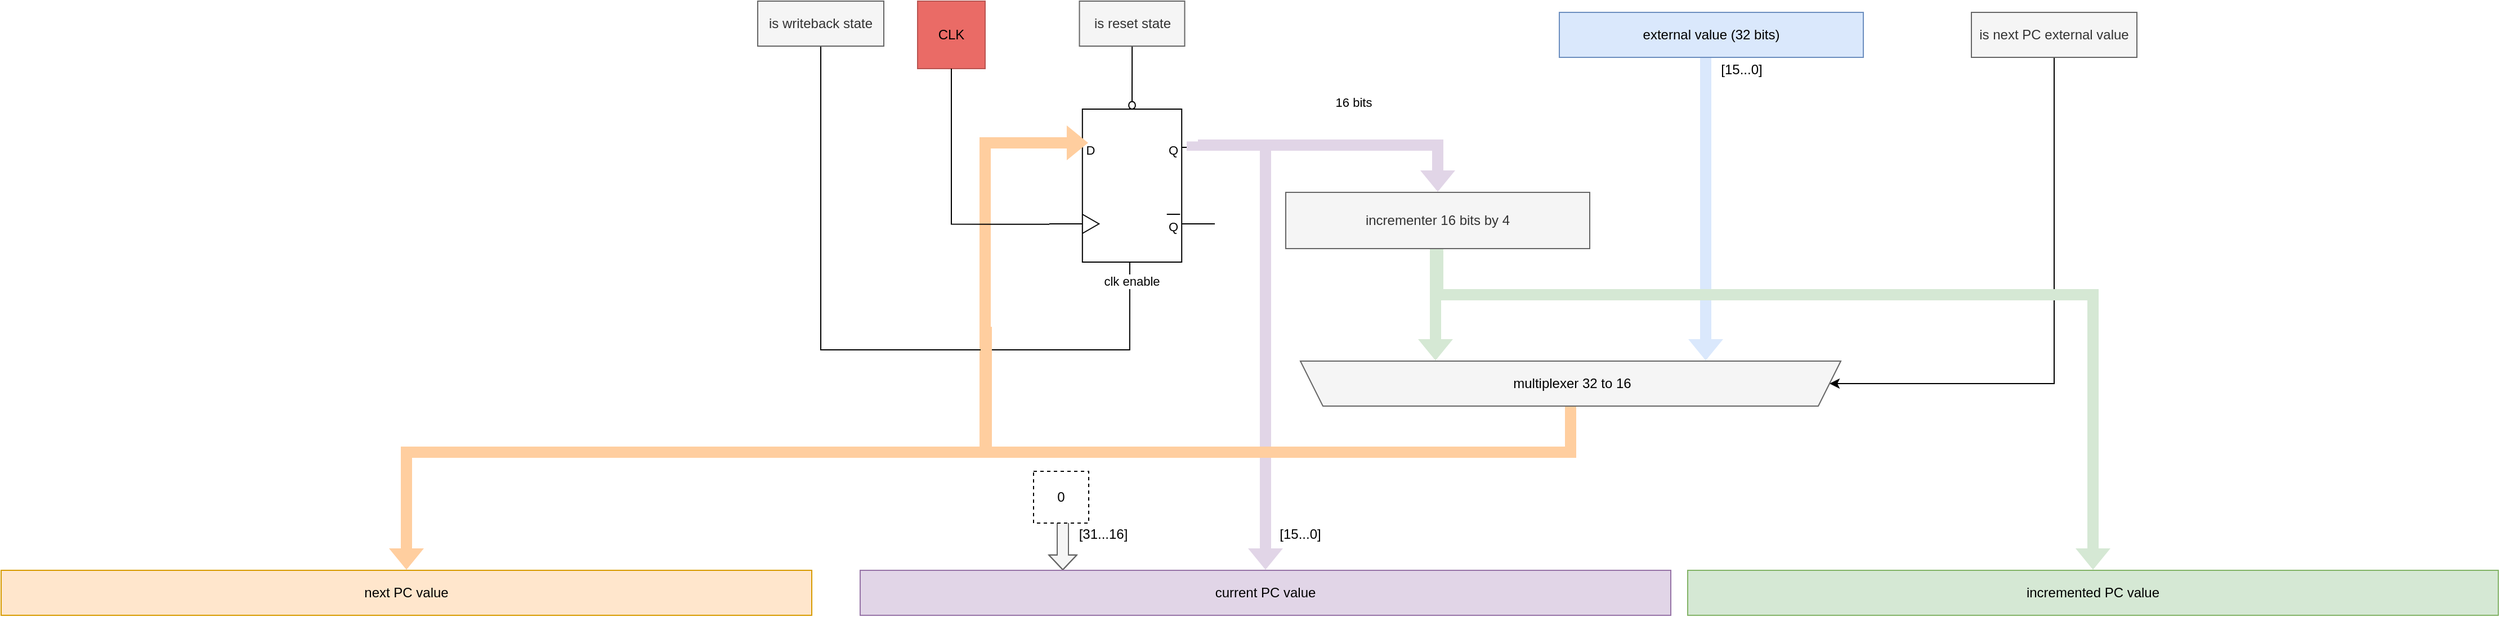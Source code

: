 <mxfile version="14.1.8" type="device"><diagram id="adJEKLRlYer7kBa7aCW-" name="Page-1"><mxGraphModel dx="2386" dy="706" grid="1" gridSize="7" guides="1" tooltips="1" connect="1" arrows="1" fold="1" page="1" pageScale="1" pageWidth="1169" pageHeight="827" math="0" shadow="0"><root><mxCell id="0"/><mxCell id="1" parent="0"/><mxCell id="4bw2hf1ekQQBQLF3ZsJQ-5" value="" style="verticalLabelPosition=bottom;shadow=0;dashed=0;align=center;html=1;verticalAlign=top;shape=mxgraph.electrical.logic_gates.d_type_flip-flop_with_clear;" parent="1" vertex="1"><mxGeometry x="7" y="189" width="147" height="153" as="geometry"/></mxCell><mxCell id="89nxLrC9uuYopCksTipK-20" style="edgeStyle=orthogonalEdgeStyle;shape=flexArrow;rounded=0;orthogonalLoop=1;jettySize=auto;html=1;entryX=0.25;entryY=1;entryDx=0;entryDy=0;strokeWidth=1;fillColor=#dae8fc;strokeColor=none;" parent="1" source="89nxLrC9uuYopCksTipK-1" target="89nxLrC9uuYopCksTipK-6" edge="1"><mxGeometry relative="1" as="geometry"><Array as="points"><mxPoint x="590" y="160"/></Array></mxGeometry></mxCell><mxCell id="89nxLrC9uuYopCksTipK-1" value="external value (32 bits)" style="rounded=0;whiteSpace=wrap;html=1;fillColor=#dae8fc;strokeColor=#6c8ebf;" parent="1" vertex="1"><mxGeometry x="460" y="120" width="270" height="40" as="geometry"/></mxCell><mxCell id="4bw2hf1ekQQBQLF3ZsJQ-4" style="edgeStyle=orthogonalEdgeStyle;rounded=0;orthogonalLoop=1;jettySize=auto;html=1;exitX=0.5;exitY=1;exitDx=0;exitDy=0;entryX=0;entryY=0.5;entryDx=0;entryDy=0;" parent="1" source="89nxLrC9uuYopCksTipK-2" target="89nxLrC9uuYopCksTipK-6" edge="1"><mxGeometry relative="1" as="geometry"><Array as="points"><mxPoint x="900" y="450"/></Array></mxGeometry></mxCell><mxCell id="89nxLrC9uuYopCksTipK-2" value="is next PC external value" style="rounded=0;whiteSpace=wrap;html=1;fillColor=#f5f5f5;strokeColor=#666666;fontColor=#333333;" parent="1" vertex="1"><mxGeometry x="826" y="120" width="147" height="40" as="geometry"/></mxCell><mxCell id="89nxLrC9uuYopCksTipK-24" style="edgeStyle=orthogonalEdgeStyle;shape=flexArrow;rounded=0;orthogonalLoop=1;jettySize=auto;html=1;endArrow=block;endFill=0;strokeWidth=1;entryX=0.5;entryY=0;entryDx=0;entryDy=0;fillColor=#e1d5e7;strokeColor=none;" parent="1" target="89nxLrC9uuYopCksTipK-3" edge="1"><mxGeometry relative="1" as="geometry"><mxPoint x="199" y="238" as="sourcePoint"/><Array as="points"><mxPoint x="199" y="238"/></Array></mxGeometry></mxCell><mxCell id="89nxLrC9uuYopCksTipK-40" style="edgeStyle=orthogonalEdgeStyle;rounded=0;orthogonalLoop=1;jettySize=auto;html=1;exitX=0.5;exitY=1;exitDx=0;exitDy=0;entryX=0.25;entryY=0;entryDx=0;entryDy=0;endArrow=classicThin;endFill=1;strokeWidth=1;shape=flexArrow;endWidth=13.81;endSize=4.043;fillColor=#f5f5f5;strokeColor=#666666;" parent="1" source="89nxLrC9uuYopCksTipK-39" target="89nxLrC9uuYopCksTipK-3" edge="1"><mxGeometry relative="1" as="geometry"><Array as="points"><mxPoint x="18" y="560"/><mxPoint x="19" y="560"/></Array></mxGeometry></mxCell><mxCell id="89nxLrC9uuYopCksTipK-3" value="current PC value" style="rounded=0;whiteSpace=wrap;html=1;fillColor=#e1d5e7;strokeColor=#9673a6;" parent="1" vertex="1"><mxGeometry x="-161" y="616" width="720" height="40" as="geometry"/></mxCell><mxCell id="4bw2hf1ekQQBQLF3ZsJQ-7" style="edgeStyle=orthogonalEdgeStyle;rounded=0;orthogonalLoop=1;jettySize=auto;html=1;entryX=0.5;entryY=0;entryDx=0;entryDy=0;entryPerimeter=0;endArrow=none;endFill=0;" parent="1" source="89nxLrC9uuYopCksTipK-4" target="4bw2hf1ekQQBQLF3ZsJQ-5" edge="1"><mxGeometry relative="1" as="geometry"/></mxCell><mxCell id="89nxLrC9uuYopCksTipK-4" value="is reset state" style="rounded=0;whiteSpace=wrap;html=1;fillColor=#f5f5f5;strokeColor=#666666;fontColor=#333333;" parent="1" vertex="1"><mxGeometry x="33.75" y="110" width="93.5" height="40" as="geometry"/></mxCell><mxCell id="89nxLrC9uuYopCksTipK-5" value="CLK" style="rounded=0;whiteSpace=wrap;html=1;strokeColor=#b85450;fillColor=#EA6B66;" parent="1" vertex="1"><mxGeometry x="-110" y="110" width="60" height="60" as="geometry"/></mxCell><mxCell id="89nxLrC9uuYopCksTipK-6" value="" style="shape=trapezoid;perimeter=trapezoidPerimeter;whiteSpace=wrap;html=1;fixedSize=1;fillColor=#f5f5f5;strokeColor=#666666;fontColor=#333333;rotation=-180;direction=east;" parent="1" vertex="1"><mxGeometry x="230" y="430" width="480" height="40" as="geometry"/></mxCell><mxCell id="89nxLrC9uuYopCksTipK-23" style="edgeStyle=orthogonalEdgeStyle;shape=flexArrow;rounded=0;orthogonalLoop=1;jettySize=auto;html=1;entryX=0.75;entryY=1;entryDx=0;entryDy=0;endArrow=block;endFill=0;strokeWidth=1;fillColor=#d5e8d4;strokeColor=none;" parent="1" source="89nxLrC9uuYopCksTipK-17" target="89nxLrC9uuYopCksTipK-6" edge="1"><mxGeometry relative="1" as="geometry"><Array as="points"><mxPoint x="352" y="315"/><mxPoint x="350" y="315"/></Array></mxGeometry></mxCell><mxCell id="89nxLrC9uuYopCksTipK-17" value="incrementer 16 bits by 4" style="rounded=0;whiteSpace=wrap;html=1;fillColor=#f5f5f5;strokeColor=#666666;fontColor=#333333;" parent="1" vertex="1"><mxGeometry x="217" y="280" width="270" height="50" as="geometry"/></mxCell><mxCell id="89nxLrC9uuYopCksTipK-25" value="multiplexer 32 to 16" style="text;html=1;strokeColor=none;fillColor=none;align=center;verticalAlign=middle;whiteSpace=wrap;rounded=0;" parent="1" vertex="1"><mxGeometry x="406" y="440" width="131" height="20" as="geometry"/></mxCell><mxCell id="89nxLrC9uuYopCksTipK-19" style="edgeStyle=orthogonalEdgeStyle;rounded=0;orthogonalLoop=1;jettySize=auto;html=1;entryX=0.5;entryY=0;entryDx=0;entryDy=0;strokeWidth=1;shape=flexArrow;fillColor=#e1d5e7;exitX=0.8;exitY=0.245;exitDx=0;exitDy=0;exitPerimeter=0;strokeColor=none;" parent="1" target="89nxLrC9uuYopCksTipK-17" edge="1"><mxGeometry relative="1" as="geometry"><mxPoint x="134" y="234.3" as="sourcePoint"/><Array as="points"><mxPoint x="134" y="238"/><mxPoint x="352" y="238"/></Array></mxGeometry></mxCell><mxCell id="89nxLrC9uuYopCksTipK-29" value="16 bits" style="edgeLabel;html=1;align=center;verticalAlign=middle;resizable=0;points=[];" parent="89nxLrC9uuYopCksTipK-19" vertex="1" connectable="0"><mxGeometry x="-0.856" y="1" relative="1" as="geometry"><mxPoint x="127.2" y="-37.3" as="offset"/></mxGeometry></mxCell><mxCell id="89nxLrC9uuYopCksTipK-22" style="edgeStyle=orthogonalEdgeStyle;shape=flexArrow;rounded=0;orthogonalLoop=1;jettySize=auto;html=1;endArrow=block;endFill=0;strokeWidth=1;strokeColor=none;entryX=0.238;entryY=0.307;entryDx=0;entryDy=0;entryPerimeter=0;fillColor=#FFCE9F;" parent="1" source="89nxLrC9uuYopCksTipK-6" target="4bw2hf1ekQQBQLF3ZsJQ-5" edge="1"><mxGeometry relative="1" as="geometry"><Array as="points"><mxPoint x="470" y="511"/><mxPoint x="-50" y="511"/><mxPoint x="-50" y="236"/></Array><mxPoint x="-7" y="236" as="targetPoint"/></mxGeometry></mxCell><mxCell id="89nxLrC9uuYopCksTipK-38" value="[15...0]" style="text;html=1;strokeColor=none;fillColor=none;align=center;verticalAlign=middle;whiteSpace=wrap;rounded=0;" parent="1" vertex="1"><mxGeometry x="210" y="574" width="40" height="20" as="geometry"/></mxCell><mxCell id="89nxLrC9uuYopCksTipK-39" value="0" style="rounded=0;whiteSpace=wrap;html=1;dashed=1;" parent="1" vertex="1"><mxGeometry x="-7" y="528" width="49" height="46" as="geometry"/></mxCell><mxCell id="89nxLrC9uuYopCksTipK-41" value="[31...16]" style="text;html=1;strokeColor=none;fillColor=none;align=center;verticalAlign=middle;whiteSpace=wrap;rounded=0;" parent="1" vertex="1"><mxGeometry x="35" y="574" width="40" height="20" as="geometry"/></mxCell><mxCell id="yQW53caYoKjobeleMRgd-1" value="[15...0]" style="text;html=1;strokeColor=none;fillColor=none;align=center;verticalAlign=middle;whiteSpace=wrap;rounded=0;" parent="1" vertex="1"><mxGeometry x="602" y="161" width="40" height="20" as="geometry"/></mxCell><mxCell id="ZjNagXXUwELTptzzh0D1-2" style="edgeStyle=orthogonalEdgeStyle;rounded=0;orthogonalLoop=1;jettySize=auto;html=1;exitX=0.5;exitY=1;exitDx=0;exitDy=0;entryX=0.5;entryY=0;entryDx=0;entryDy=0;fillColor=#d5e8d4;shape=flexArrow;strokeColor=none;" parent="1" source="89nxLrC9uuYopCksTipK-17" target="ZjNagXXUwELTptzzh0D1-1" edge="1"><mxGeometry relative="1" as="geometry"><Array as="points"><mxPoint x="352" y="371"/><mxPoint x="934" y="371"/></Array></mxGeometry></mxCell><mxCell id="ZjNagXXUwELTptzzh0D1-1" value="incremented PC value" style="rounded=0;whiteSpace=wrap;html=1;fillColor=#d5e8d4;strokeColor=#82b366;" parent="1" vertex="1"><mxGeometry x="574" y="616" width="720" height="40" as="geometry"/></mxCell><mxCell id="4bw2hf1ekQQBQLF3ZsJQ-6" style="edgeStyle=orthogonalEdgeStyle;rounded=0;orthogonalLoop=1;jettySize=auto;html=1;exitX=0;exitY=0.78;exitDx=0;exitDy=0;exitPerimeter=0;entryX=0.5;entryY=1;entryDx=0;entryDy=0;endArrow=none;endFill=0;" parent="1" source="4bw2hf1ekQQBQLF3ZsJQ-5" target="89nxLrC9uuYopCksTipK-5" edge="1"><mxGeometry relative="1" as="geometry"/></mxCell><mxCell id="4bw2hf1ekQQBQLF3ZsJQ-9" style="edgeStyle=orthogonalEdgeStyle;rounded=0;orthogonalLoop=1;jettySize=auto;html=1;exitX=0.5;exitY=1;exitDx=0;exitDy=0;entryX=0.486;entryY=1.003;entryDx=0;entryDy=0;entryPerimeter=0;endArrow=none;endFill=0;" parent="1" source="4bw2hf1ekQQBQLF3ZsJQ-8" target="4bw2hf1ekQQBQLF3ZsJQ-5" edge="1"><mxGeometry relative="1" as="geometry"><Array as="points"><mxPoint x="-196" y="420"/><mxPoint x="78" y="420"/></Array></mxGeometry></mxCell><mxCell id="4bw2hf1ekQQBQLF3ZsJQ-10" value="clk enable" style="edgeLabel;html=1;align=center;verticalAlign=middle;resizable=0;points=[];" parent="4bw2hf1ekQQBQLF3ZsJQ-9" vertex="1" connectable="0"><mxGeometry x="0.949" y="-1" relative="1" as="geometry"><mxPoint as="offset"/></mxGeometry></mxCell><mxCell id="4bw2hf1ekQQBQLF3ZsJQ-8" value="is writeback state" style="rounded=0;whiteSpace=wrap;html=1;fillColor=#f5f5f5;strokeColor=#666666;fontColor=#333333;" parent="1" vertex="1"><mxGeometry x="-252" y="110" width="112" height="40" as="geometry"/></mxCell><mxCell id="k0fYiDIA8OnlOZMQIjG0-2" style="edgeStyle=orthogonalEdgeStyle;rounded=0;orthogonalLoop=1;jettySize=auto;html=1;exitX=0.5;exitY=0;exitDx=0;exitDy=0;shape=flexArrow;entryX=0.5;entryY=0;entryDx=0;entryDy=0;strokeColor=none;fillColor=#FFCE9F;" edge="1" parent="1" target="k0fYiDIA8OnlOZMQIjG0-1"><mxGeometry relative="1" as="geometry"><mxPoint x="-49" y="399" as="sourcePoint"/><Array as="points"><mxPoint x="-49" y="511"/><mxPoint x="-564" y="511"/></Array></mxGeometry></mxCell><mxCell id="k0fYiDIA8OnlOZMQIjG0-1" value="next PC value" style="rounded=0;whiteSpace=wrap;html=1;fillColor=#ffe6cc;strokeColor=#d79b00;" vertex="1" parent="1"><mxGeometry x="-924" y="616" width="720" height="40" as="geometry"/></mxCell></root></mxGraphModel></diagram></mxfile>